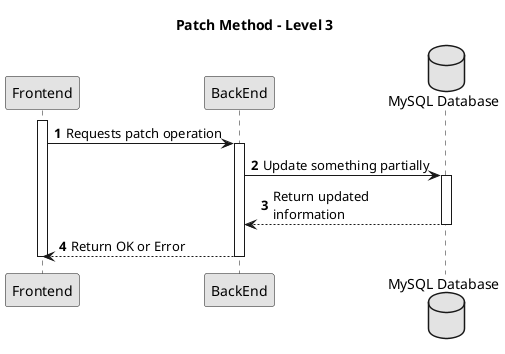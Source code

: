 ﻿@startuml

skinparam monochrome true
skinparam packageStyle rectangle
skinparam shadowing false

title Patch Method - Level 3

autonumber

participant "Frontend" as FE
participant "BackEnd" as BE
database "MySQL Database" as DB


    activate FE

        FE -> BE : Requests patch operation
        activate BE

        BE -> DB : Update something partially
        activate DB

        DB --> BE : Return updated \ninformation
        deactivate DB


            BE --> FE : Return OK or Error
            deactivate BE


        deactivate FE


@enduml
